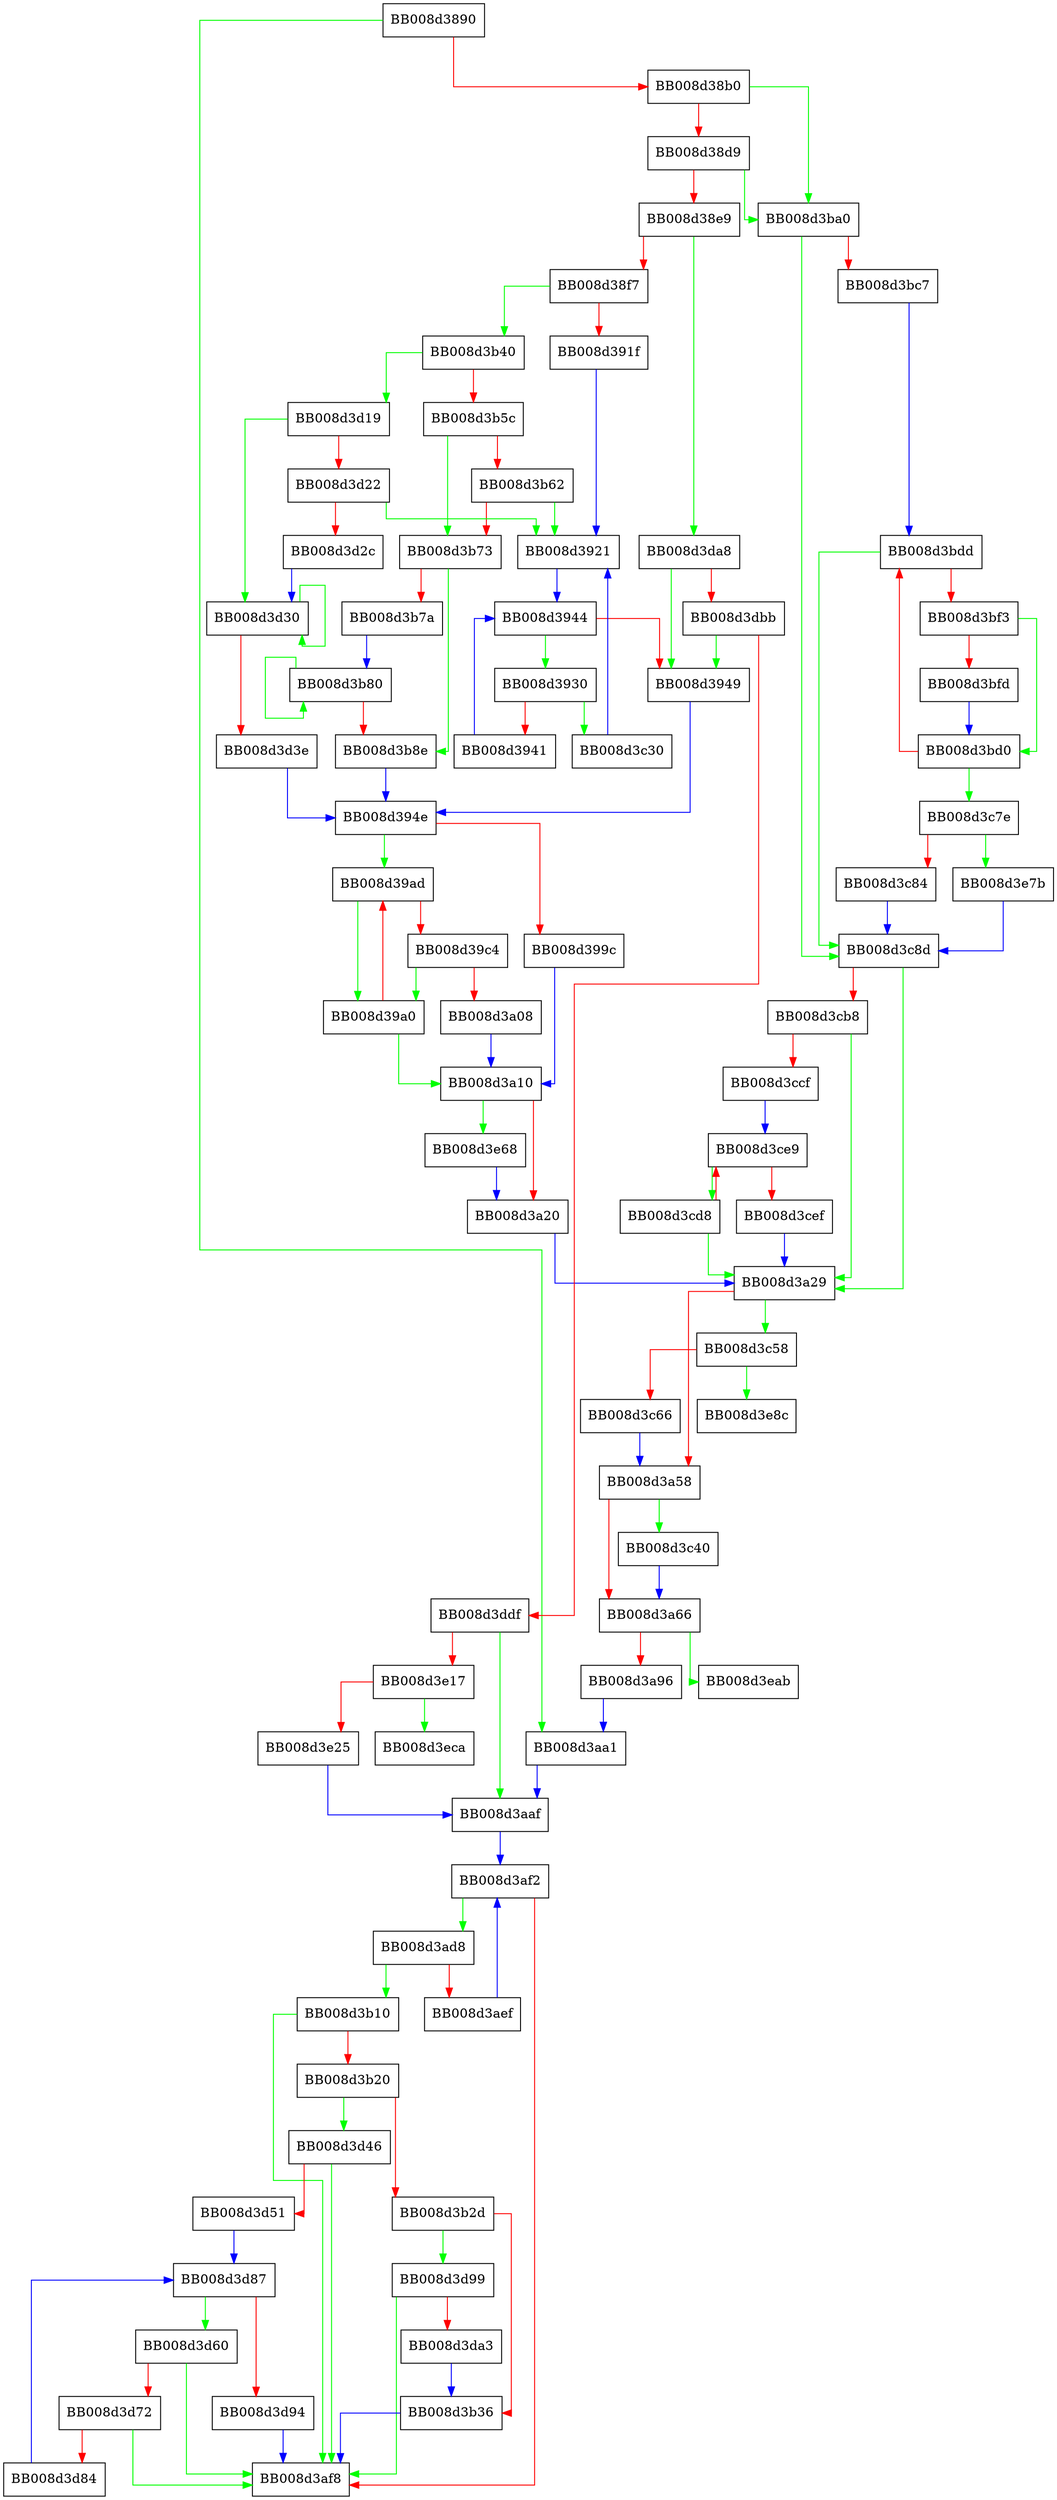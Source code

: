 digraph __tzfile_compute {
  node [shape="box"];
  graph [splines=ortho];
  BB008d3890 -> BB008d3aa1 [color="green"];
  BB008d3890 -> BB008d38b0 [color="red"];
  BB008d38b0 -> BB008d3ba0 [color="green"];
  BB008d38b0 -> BB008d38d9 [color="red"];
  BB008d38d9 -> BB008d3ba0 [color="green"];
  BB008d38d9 -> BB008d38e9 [color="red"];
  BB008d38e9 -> BB008d3da8 [color="green"];
  BB008d38e9 -> BB008d38f7 [color="red"];
  BB008d38f7 -> BB008d3b40 [color="green"];
  BB008d38f7 -> BB008d391f [color="red"];
  BB008d391f -> BB008d3921 [color="blue"];
  BB008d3921 -> BB008d3944 [color="blue"];
  BB008d3930 -> BB008d3c30 [color="green"];
  BB008d3930 -> BB008d3941 [color="red"];
  BB008d3941 -> BB008d3944 [color="blue"];
  BB008d3944 -> BB008d3930 [color="green"];
  BB008d3944 -> BB008d3949 [color="red"];
  BB008d3949 -> BB008d394e [color="blue"];
  BB008d394e -> BB008d39ad [color="green"];
  BB008d394e -> BB008d399c [color="red"];
  BB008d399c -> BB008d3a10 [color="blue"];
  BB008d39a0 -> BB008d3a10 [color="green"];
  BB008d39a0 -> BB008d39ad [color="red"];
  BB008d39ad -> BB008d39a0 [color="green"];
  BB008d39ad -> BB008d39c4 [color="red"];
  BB008d39c4 -> BB008d39a0 [color="green"];
  BB008d39c4 -> BB008d3a08 [color="red"];
  BB008d3a08 -> BB008d3a10 [color="blue"];
  BB008d3a10 -> BB008d3e68 [color="green"];
  BB008d3a10 -> BB008d3a20 [color="red"];
  BB008d3a20 -> BB008d3a29 [color="blue"];
  BB008d3a29 -> BB008d3c58 [color="green"];
  BB008d3a29 -> BB008d3a58 [color="red"];
  BB008d3a58 -> BB008d3c40 [color="green"];
  BB008d3a58 -> BB008d3a66 [color="red"];
  BB008d3a66 -> BB008d3eab [color="green"];
  BB008d3a66 -> BB008d3a96 [color="red"];
  BB008d3a96 -> BB008d3aa1 [color="blue"];
  BB008d3aa1 -> BB008d3aaf [color="blue"];
  BB008d3aaf -> BB008d3af2 [color="blue"];
  BB008d3ad8 -> BB008d3b10 [color="green"];
  BB008d3ad8 -> BB008d3aef [color="red"];
  BB008d3aef -> BB008d3af2 [color="blue"];
  BB008d3af2 -> BB008d3ad8 [color="green"];
  BB008d3af2 -> BB008d3af8 [color="red"];
  BB008d3b10 -> BB008d3af8 [color="green"];
  BB008d3b10 -> BB008d3b20 [color="red"];
  BB008d3b20 -> BB008d3d46 [color="green"];
  BB008d3b20 -> BB008d3b2d [color="red"];
  BB008d3b2d -> BB008d3d99 [color="green"];
  BB008d3b2d -> BB008d3b36 [color="red"];
  BB008d3b36 -> BB008d3af8 [color="blue"];
  BB008d3b40 -> BB008d3d19 [color="green"];
  BB008d3b40 -> BB008d3b5c [color="red"];
  BB008d3b5c -> BB008d3b73 [color="green"];
  BB008d3b5c -> BB008d3b62 [color="red"];
  BB008d3b62 -> BB008d3921 [color="green"];
  BB008d3b62 -> BB008d3b73 [color="red"];
  BB008d3b73 -> BB008d3b8e [color="green"];
  BB008d3b73 -> BB008d3b7a [color="red"];
  BB008d3b7a -> BB008d3b80 [color="blue"];
  BB008d3b80 -> BB008d3b80 [color="green"];
  BB008d3b80 -> BB008d3b8e [color="red"];
  BB008d3b8e -> BB008d394e [color="blue"];
  BB008d3ba0 -> BB008d3c8d [color="green"];
  BB008d3ba0 -> BB008d3bc7 [color="red"];
  BB008d3bc7 -> BB008d3bdd [color="blue"];
  BB008d3bd0 -> BB008d3c7e [color="green"];
  BB008d3bd0 -> BB008d3bdd [color="red"];
  BB008d3bdd -> BB008d3c8d [color="green"];
  BB008d3bdd -> BB008d3bf3 [color="red"];
  BB008d3bf3 -> BB008d3bd0 [color="green"];
  BB008d3bf3 -> BB008d3bfd [color="red"];
  BB008d3bfd -> BB008d3bd0 [color="blue"];
  BB008d3c30 -> BB008d3921 [color="blue"];
  BB008d3c40 -> BB008d3a66 [color="blue"];
  BB008d3c58 -> BB008d3e8c [color="green"];
  BB008d3c58 -> BB008d3c66 [color="red"];
  BB008d3c66 -> BB008d3a58 [color="blue"];
  BB008d3c7e -> BB008d3e7b [color="green"];
  BB008d3c7e -> BB008d3c84 [color="red"];
  BB008d3c84 -> BB008d3c8d [color="blue"];
  BB008d3c8d -> BB008d3a29 [color="green"];
  BB008d3c8d -> BB008d3cb8 [color="red"];
  BB008d3cb8 -> BB008d3a29 [color="green"];
  BB008d3cb8 -> BB008d3ccf [color="red"];
  BB008d3ccf -> BB008d3ce9 [color="blue"];
  BB008d3cd8 -> BB008d3a29 [color="green"];
  BB008d3cd8 -> BB008d3ce9 [color="red"];
  BB008d3ce9 -> BB008d3cd8 [color="green"];
  BB008d3ce9 -> BB008d3cef [color="red"];
  BB008d3cef -> BB008d3a29 [color="blue"];
  BB008d3d19 -> BB008d3d30 [color="green"];
  BB008d3d19 -> BB008d3d22 [color="red"];
  BB008d3d22 -> BB008d3921 [color="green"];
  BB008d3d22 -> BB008d3d2c [color="red"];
  BB008d3d2c -> BB008d3d30 [color="blue"];
  BB008d3d30 -> BB008d3d30 [color="green"];
  BB008d3d30 -> BB008d3d3e [color="red"];
  BB008d3d3e -> BB008d394e [color="blue"];
  BB008d3d46 -> BB008d3af8 [color="green"];
  BB008d3d46 -> BB008d3d51 [color="red"];
  BB008d3d51 -> BB008d3d87 [color="blue"];
  BB008d3d60 -> BB008d3af8 [color="green"];
  BB008d3d60 -> BB008d3d72 [color="red"];
  BB008d3d72 -> BB008d3af8 [color="green"];
  BB008d3d72 -> BB008d3d84 [color="red"];
  BB008d3d84 -> BB008d3d87 [color="blue"];
  BB008d3d87 -> BB008d3d60 [color="green"];
  BB008d3d87 -> BB008d3d94 [color="red"];
  BB008d3d94 -> BB008d3af8 [color="blue"];
  BB008d3d99 -> BB008d3af8 [color="green"];
  BB008d3d99 -> BB008d3da3 [color="red"];
  BB008d3da3 -> BB008d3b36 [color="blue"];
  BB008d3da8 -> BB008d3949 [color="green"];
  BB008d3da8 -> BB008d3dbb [color="red"];
  BB008d3dbb -> BB008d3949 [color="green"];
  BB008d3dbb -> BB008d3ddf [color="red"];
  BB008d3ddf -> BB008d3aaf [color="green"];
  BB008d3ddf -> BB008d3e17 [color="red"];
  BB008d3e17 -> BB008d3eca [color="green"];
  BB008d3e17 -> BB008d3e25 [color="red"];
  BB008d3e25 -> BB008d3aaf [color="blue"];
  BB008d3e68 -> BB008d3a20 [color="blue"];
  BB008d3e7b -> BB008d3c8d [color="blue"];
}